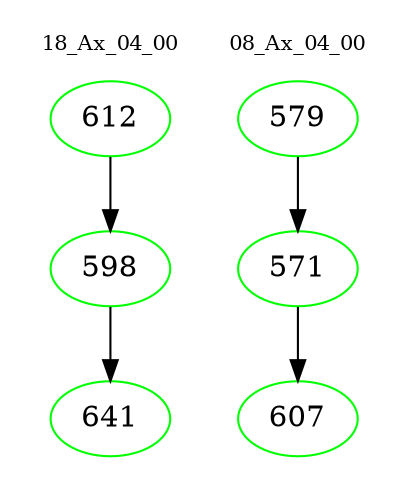 digraph{
subgraph cluster_0 {
color = white
label = "18_Ax_04_00";
fontsize=10;
T0_612 [label="612", color="green"]
T0_612 -> T0_598 [color="black"]
T0_598 [label="598", color="green"]
T0_598 -> T0_641 [color="black"]
T0_641 [label="641", color="green"]
}
subgraph cluster_1 {
color = white
label = "08_Ax_04_00";
fontsize=10;
T1_579 [label="579", color="green"]
T1_579 -> T1_571 [color="black"]
T1_571 [label="571", color="green"]
T1_571 -> T1_607 [color="black"]
T1_607 [label="607", color="green"]
}
}
